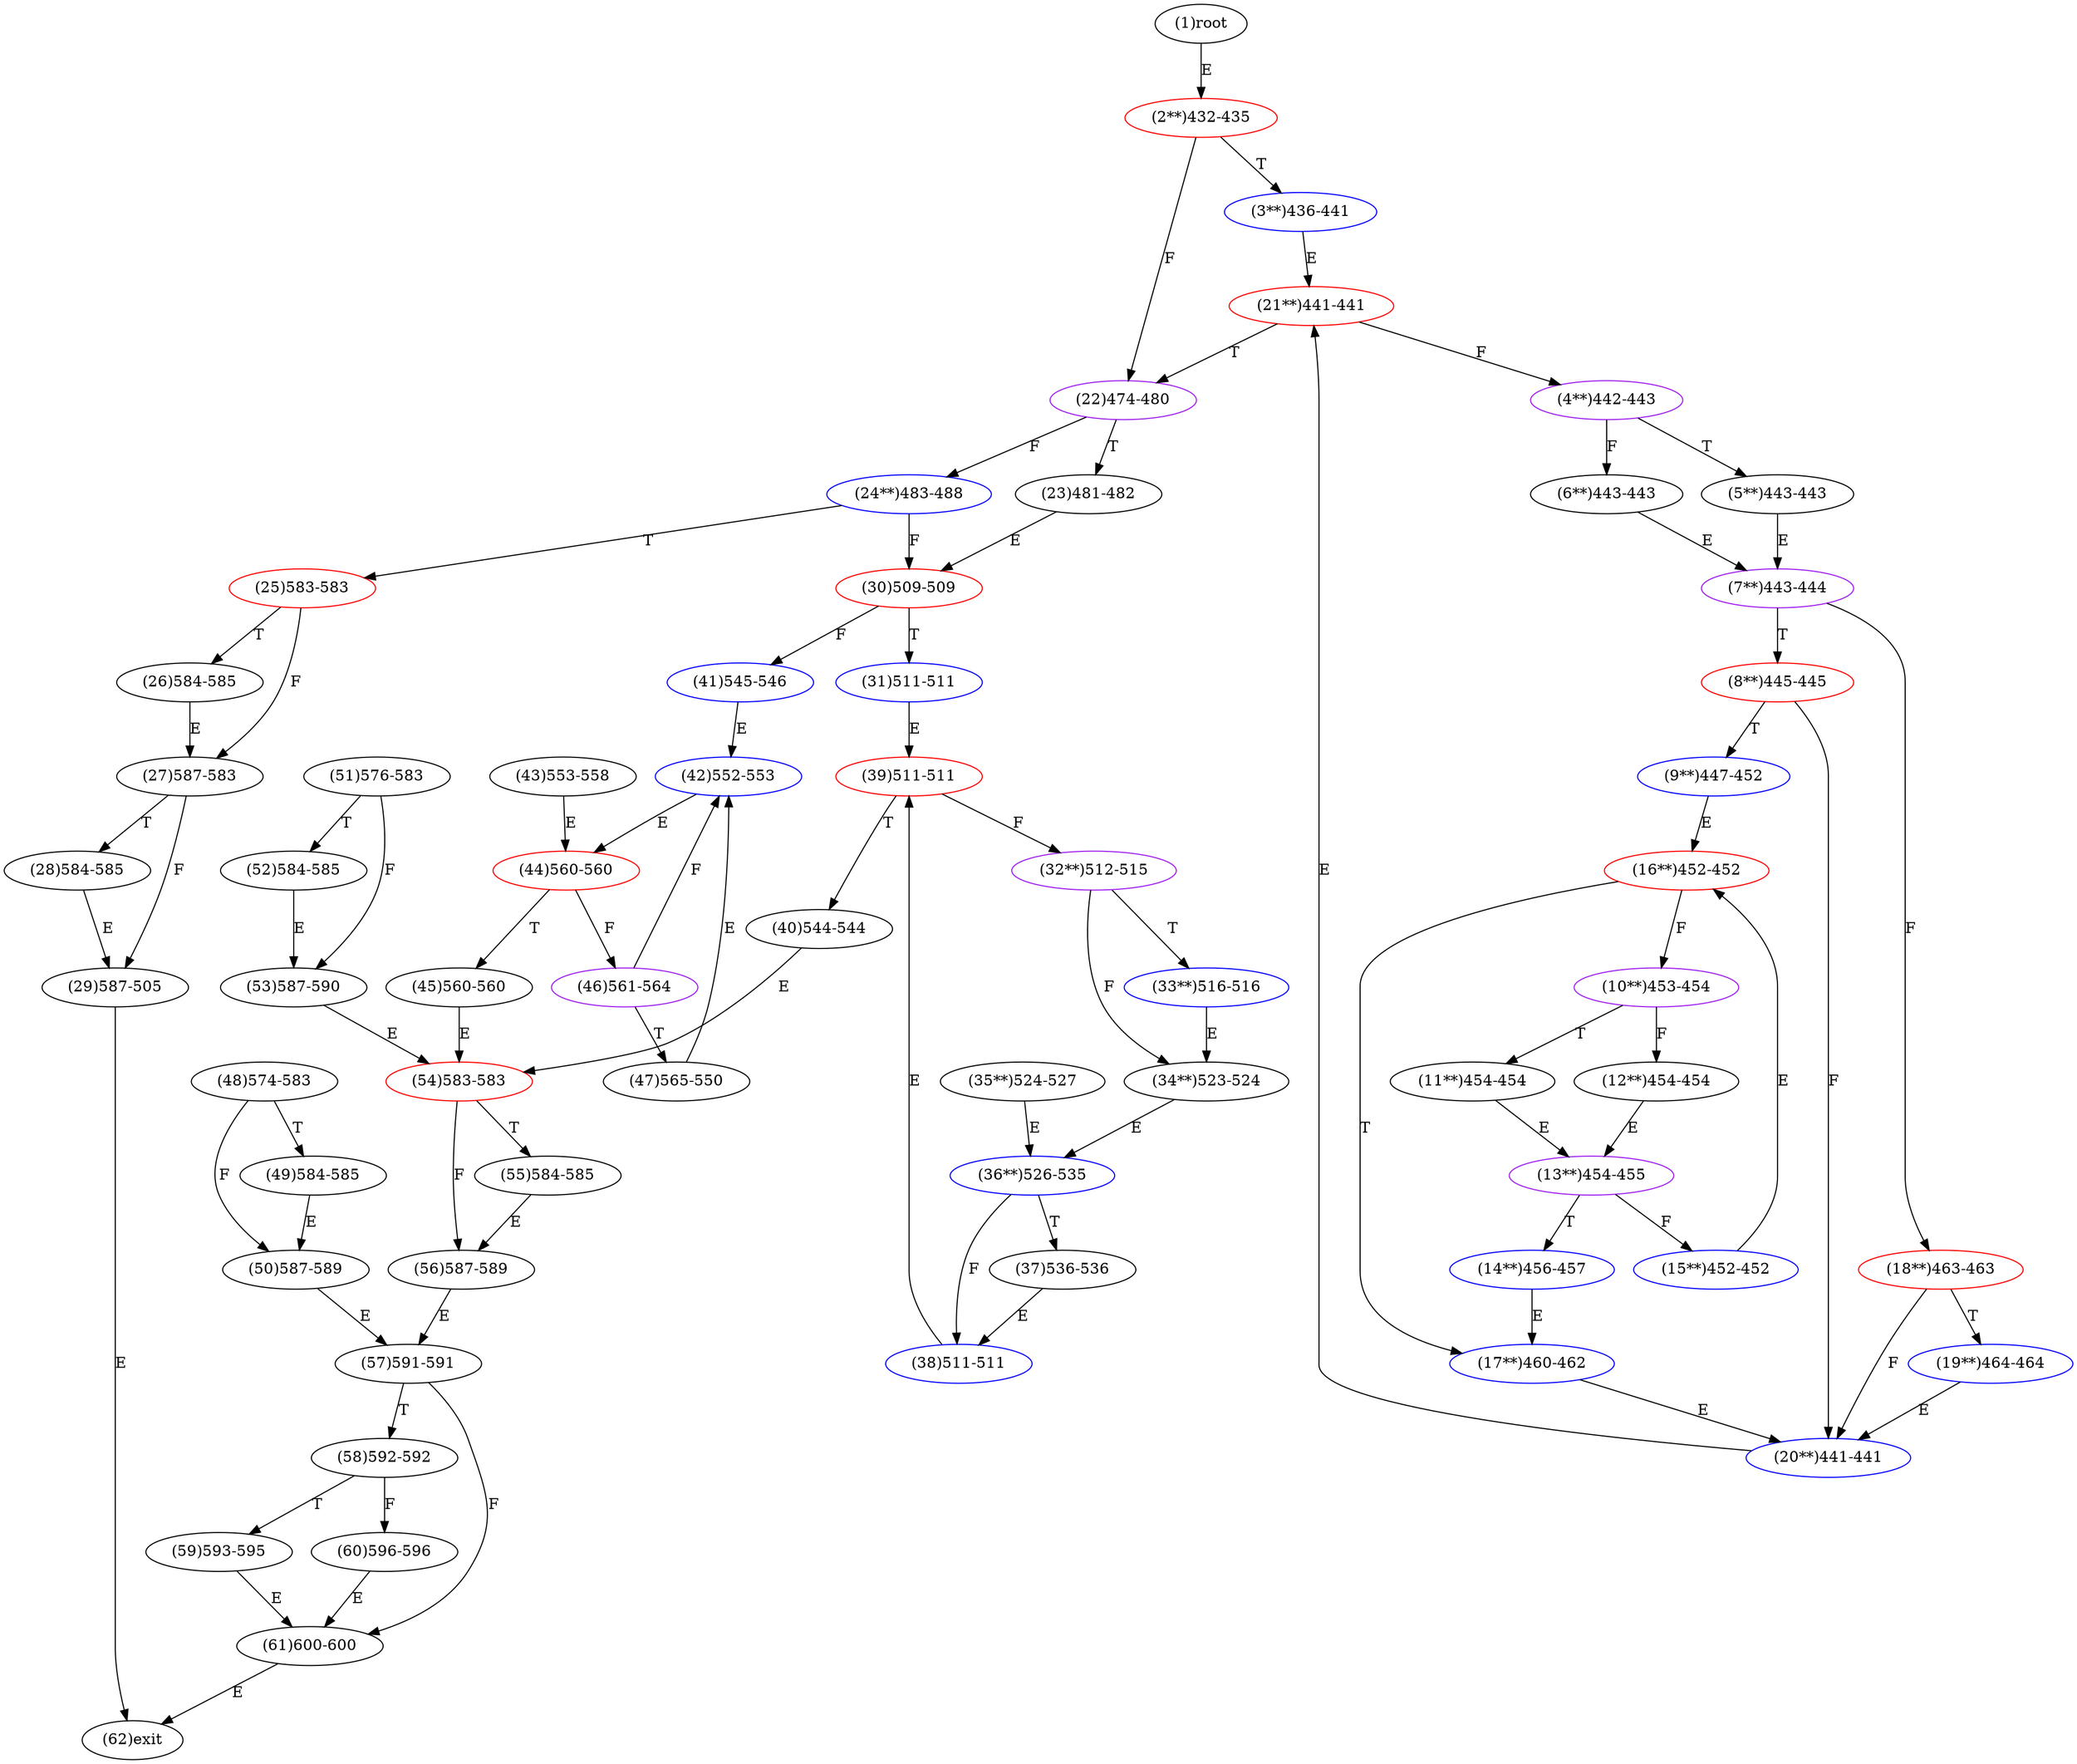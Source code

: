 digraph "" { 
1[ label="(1)root"];
2[ label="(2**)432-435",color=red];
3[ label="(3**)436-441",color=blue];
4[ label="(4**)442-443",color=purple];
5[ label="(5**)443-443"];
6[ label="(6**)443-443"];
7[ label="(7**)443-444",color=purple];
8[ label="(8**)445-445",color=red];
9[ label="(9**)447-452",color=blue];
10[ label="(10**)453-454",color=purple];
11[ label="(11**)454-454"];
12[ label="(12**)454-454"];
13[ label="(13**)454-455",color=purple];
14[ label="(14**)456-457",color=blue];
15[ label="(15**)452-452",color=blue];
17[ label="(17**)460-462",color=blue];
16[ label="(16**)452-452",color=red];
19[ label="(19**)464-464",color=blue];
18[ label="(18**)463-463",color=red];
21[ label="(21**)441-441",color=red];
20[ label="(20**)441-441",color=blue];
23[ label="(23)481-482"];
22[ label="(22)474-480",color=purple];
25[ label="(25)583-583",color=red];
24[ label="(24**)483-488",color=blue];
27[ label="(27)587-583"];
26[ label="(26)584-585"];
29[ label="(29)587-505"];
28[ label="(28)584-585"];
31[ label="(31)511-511",color=blue];
30[ label="(30)509-509",color=red];
34[ label="(34**)523-524"];
35[ label="(35**)524-527"];
32[ label="(32**)512-515",color=purple];
33[ label="(33**)516-516",color=blue];
38[ label="(38)511-511",color=blue];
39[ label="(39)511-511",color=red];
36[ label="(36**)526-535",color=blue];
37[ label="(37)536-536"];
42[ label="(42)552-553",color=blue];
43[ label="(43)553-558"];
40[ label="(40)544-544"];
41[ label="(41)545-546",color=blue];
46[ label="(46)561-564",color=purple];
47[ label="(47)565-550"];
44[ label="(44)560-560",color=red];
45[ label="(45)560-560"];
51[ label="(51)576-583"];
50[ label="(50)587-589"];
49[ label="(49)584-585"];
48[ label="(48)574-583"];
55[ label="(55)584-585"];
54[ label="(54)583-583",color=red];
53[ label="(53)587-590"];
52[ label="(52)584-585"];
59[ label="(59)593-595"];
58[ label="(58)592-592"];
57[ label="(57)591-591"];
56[ label="(56)587-589"];
62[ label="(62)exit"];
61[ label="(61)600-600"];
60[ label="(60)596-596"];
1->2[ label="E"];
2->22[ label="F"];
2->3[ label="T"];
3->21[ label="E"];
4->6[ label="F"];
4->5[ label="T"];
5->7[ label="E"];
6->7[ label="E"];
7->18[ label="F"];
7->8[ label="T"];
8->20[ label="F"];
8->9[ label="T"];
9->16[ label="E"];
10->12[ label="F"];
10->11[ label="T"];
11->13[ label="E"];
12->13[ label="E"];
13->15[ label="F"];
13->14[ label="T"];
14->17[ label="E"];
15->16[ label="E"];
16->10[ label="F"];
16->17[ label="T"];
17->20[ label="E"];
18->20[ label="F"];
18->19[ label="T"];
19->20[ label="E"];
20->21[ label="E"];
21->4[ label="F"];
21->22[ label="T"];
22->24[ label="F"];
22->23[ label="T"];
23->30[ label="E"];
24->30[ label="F"];
24->25[ label="T"];
25->27[ label="F"];
25->26[ label="T"];
26->27[ label="E"];
27->29[ label="F"];
27->28[ label="T"];
28->29[ label="E"];
29->62[ label="E"];
30->41[ label="F"];
30->31[ label="T"];
31->39[ label="E"];
32->34[ label="F"];
32->33[ label="T"];
33->34[ label="E"];
34->36[ label="E"];
35->36[ label="E"];
36->38[ label="F"];
36->37[ label="T"];
37->38[ label="E"];
38->39[ label="E"];
39->32[ label="F"];
39->40[ label="T"];
40->54[ label="E"];
41->42[ label="E"];
42->44[ label="E"];
43->44[ label="E"];
44->46[ label="F"];
44->45[ label="T"];
45->54[ label="E"];
46->42[ label="F"];
46->47[ label="T"];
47->42[ label="E"];
48->50[ label="F"];
48->49[ label="T"];
49->50[ label="E"];
50->57[ label="E"];
51->53[ label="F"];
51->52[ label="T"];
52->53[ label="E"];
53->54[ label="E"];
54->56[ label="F"];
54->55[ label="T"];
55->56[ label="E"];
56->57[ label="E"];
57->61[ label="F"];
57->58[ label="T"];
58->60[ label="F"];
58->59[ label="T"];
59->61[ label="E"];
60->61[ label="E"];
61->62[ label="E"];
}